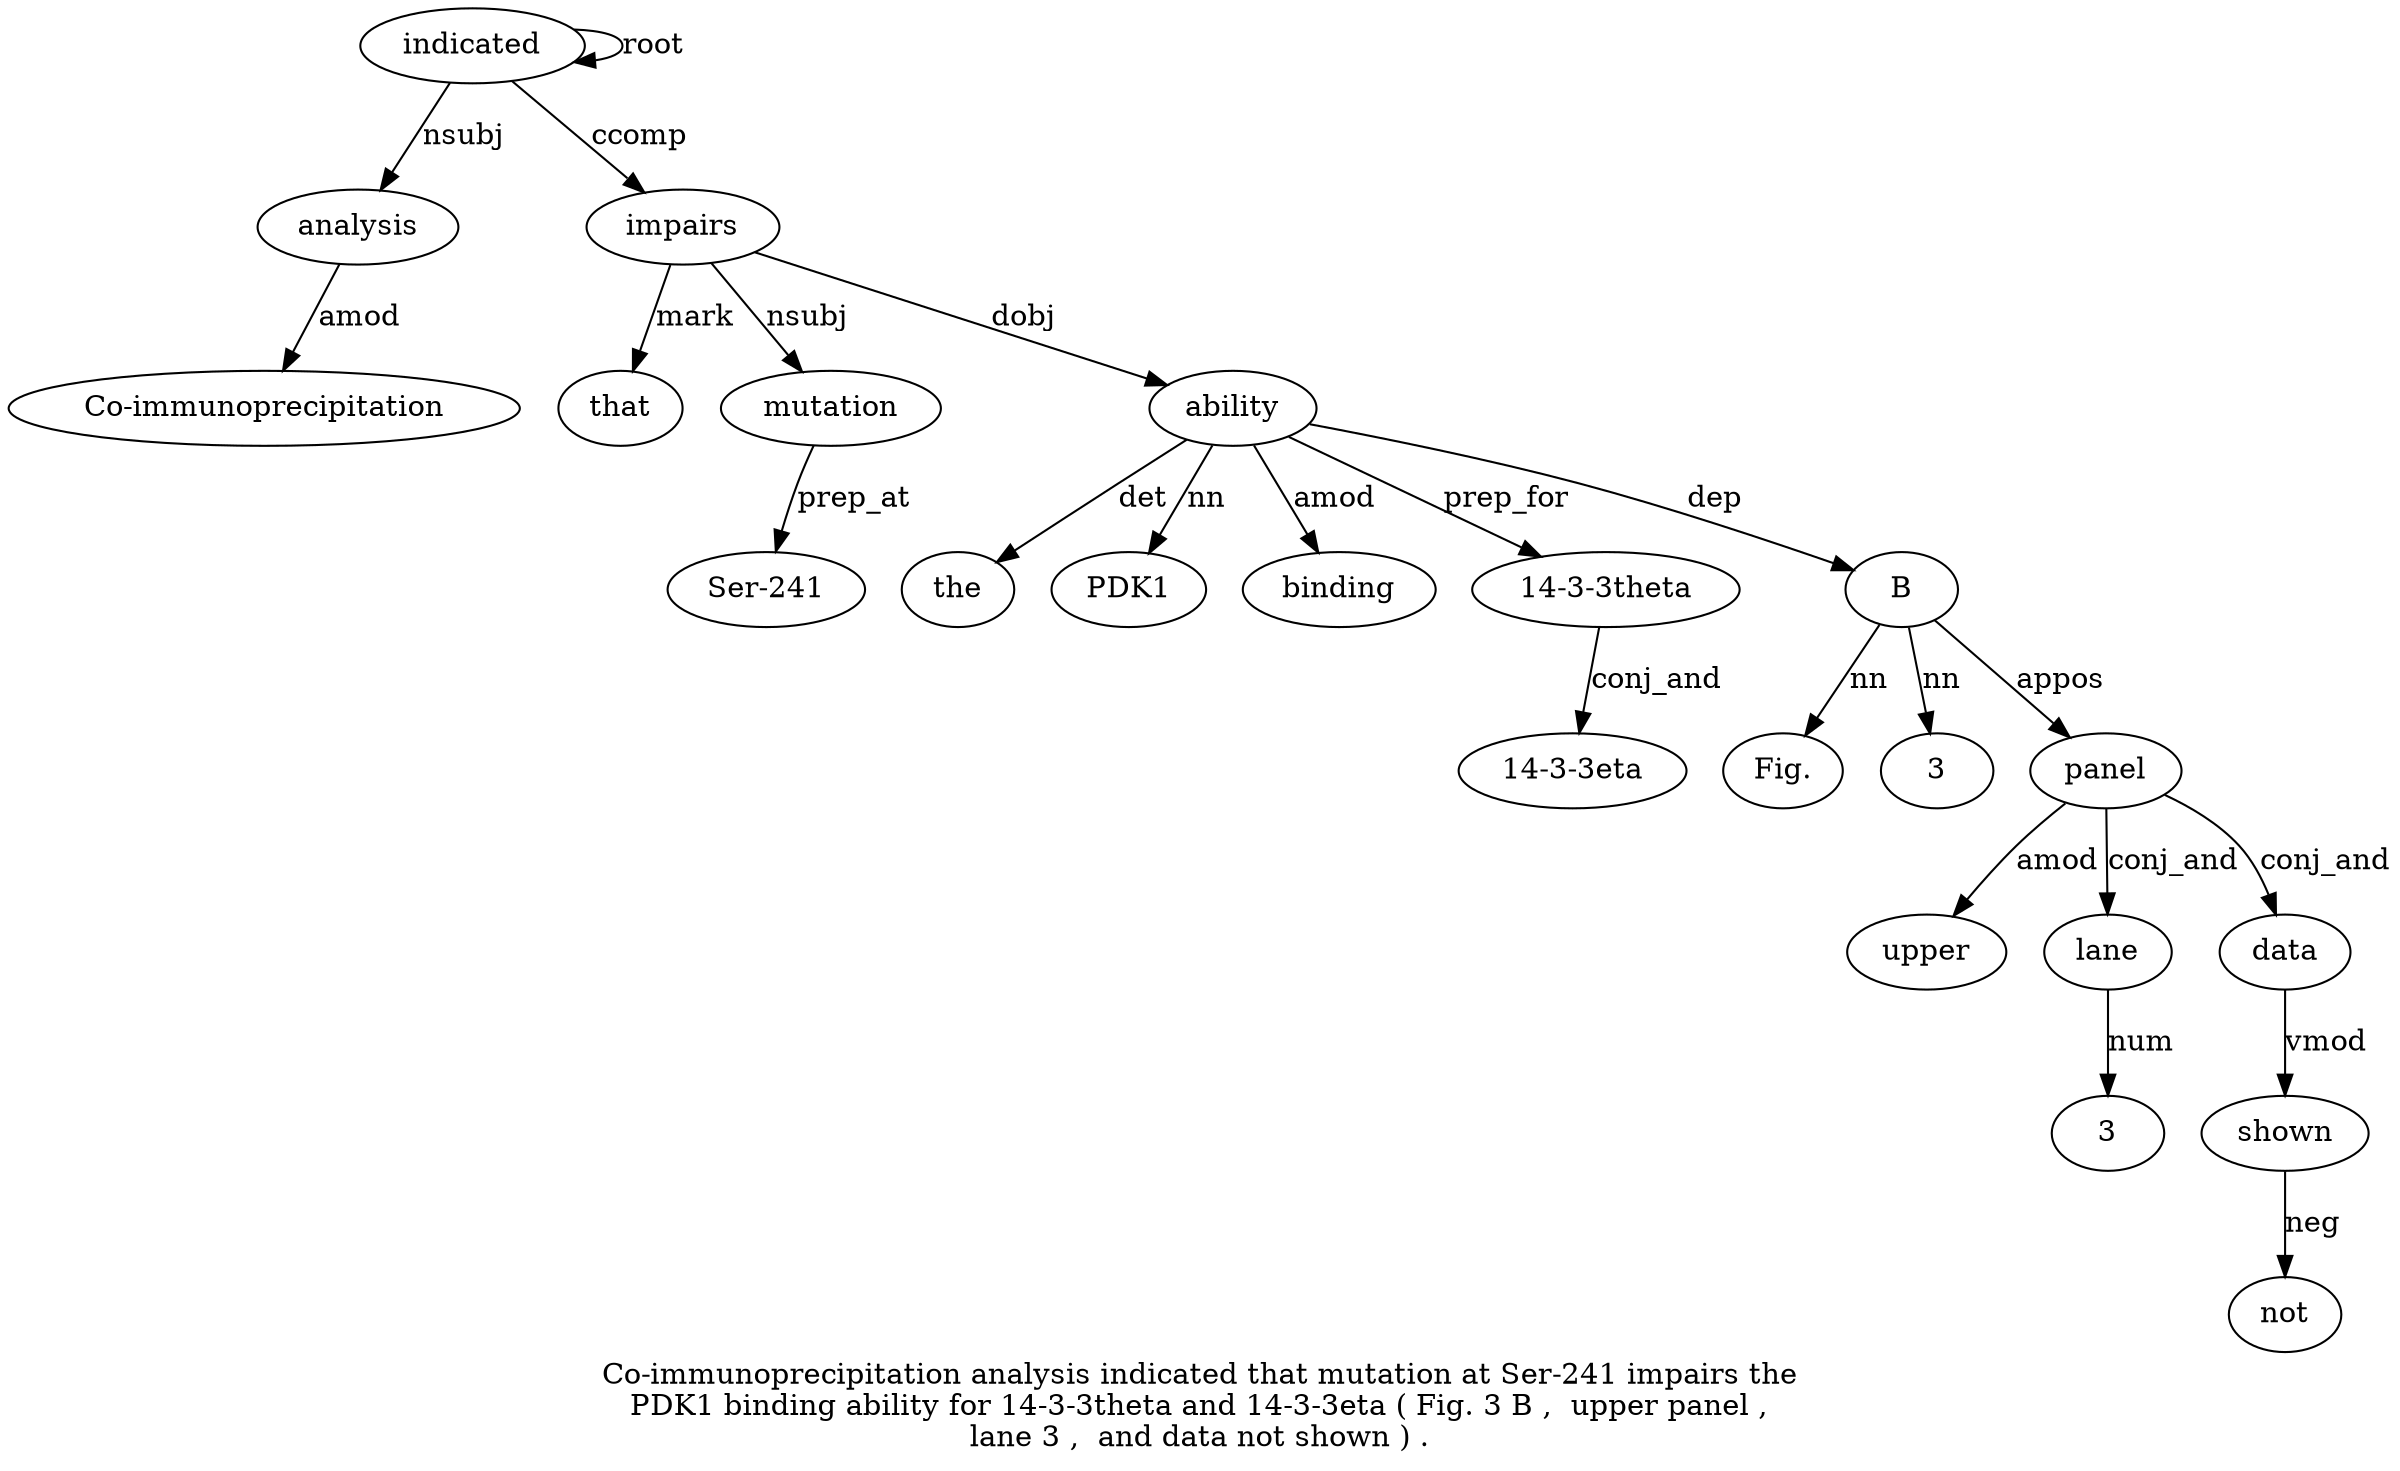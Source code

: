 digraph "Co-immunoprecipitation analysis indicated that mutation at Ser-241 impairs the PDK1 binding ability for 14-3-3theta and 14-3-3eta ( Fig. 3 B ,  upper panel ,  lane 3 ,  and data not shown ) ." {
label="Co-immunoprecipitation analysis indicated that mutation at Ser-241 impairs the
PDK1 binding ability for 14-3-3theta and 14-3-3eta ( Fig. 3 B ,  upper panel ,
lane 3 ,  and data not shown ) .";
analysis2 [style=filled, fillcolor=white, label=analysis];
"Co-immunoprecipitation1" [style=filled, fillcolor=white, label="Co-immunoprecipitation"];
analysis2 -> "Co-immunoprecipitation1"  [label=amod];
indicated3 [style=filled, fillcolor=white, label=indicated];
indicated3 -> analysis2  [label=nsubj];
indicated3 -> indicated3  [label=root];
impairs8 [style=filled, fillcolor=white, label=impairs];
that4 [style=filled, fillcolor=white, label=that];
impairs8 -> that4  [label=mark];
mutation5 [style=filled, fillcolor=white, label=mutation];
impairs8 -> mutation5  [label=nsubj];
"Ser-2417" [style=filled, fillcolor=white, label="Ser-241"];
mutation5 -> "Ser-2417"  [label=prep_at];
indicated3 -> impairs8  [label=ccomp];
ability12 [style=filled, fillcolor=white, label=ability];
the9 [style=filled, fillcolor=white, label=the];
ability12 -> the9  [label=det];
PDK110 [style=filled, fillcolor=white, label=PDK1];
ability12 -> PDK110  [label=nn];
binding11 [style=filled, fillcolor=white, label=binding];
ability12 -> binding11  [label=amod];
impairs8 -> ability12  [label=dobj];
"14-3-3theta" [style=filled, fillcolor=white, label="14-3-3theta"];
ability12 -> "14-3-3theta"  [label=prep_for];
"14-3-3eta6" [style=filled, fillcolor=white, label="14-3-3eta"];
"14-3-3theta" -> "14-3-3eta6"  [label=conj_and];
B20 [style=filled, fillcolor=white, label=B];
"Fig.18" [style=filled, fillcolor=white, label="Fig."];
B20 -> "Fig.18"  [label=nn];
319 [style=filled, fillcolor=white, label=3];
B20 -> 319  [label=nn];
ability12 -> B20  [label=dep];
panel23 [style=filled, fillcolor=white, label=panel];
upper22 [style=filled, fillcolor=white, label=upper];
panel23 -> upper22  [label=amod];
B20 -> panel23  [label=appos];
lane25 [style=filled, fillcolor=white, label=lane];
panel23 -> lane25  [label=conj_and];
326 [style=filled, fillcolor=white, label=3];
lane25 -> 326  [label=num];
data29 [style=filled, fillcolor=white, label=data];
panel23 -> data29  [label=conj_and];
shown31 [style=filled, fillcolor=white, label=shown];
not30 [style=filled, fillcolor=white, label=not];
shown31 -> not30  [label=neg];
data29 -> shown31  [label=vmod];
}
